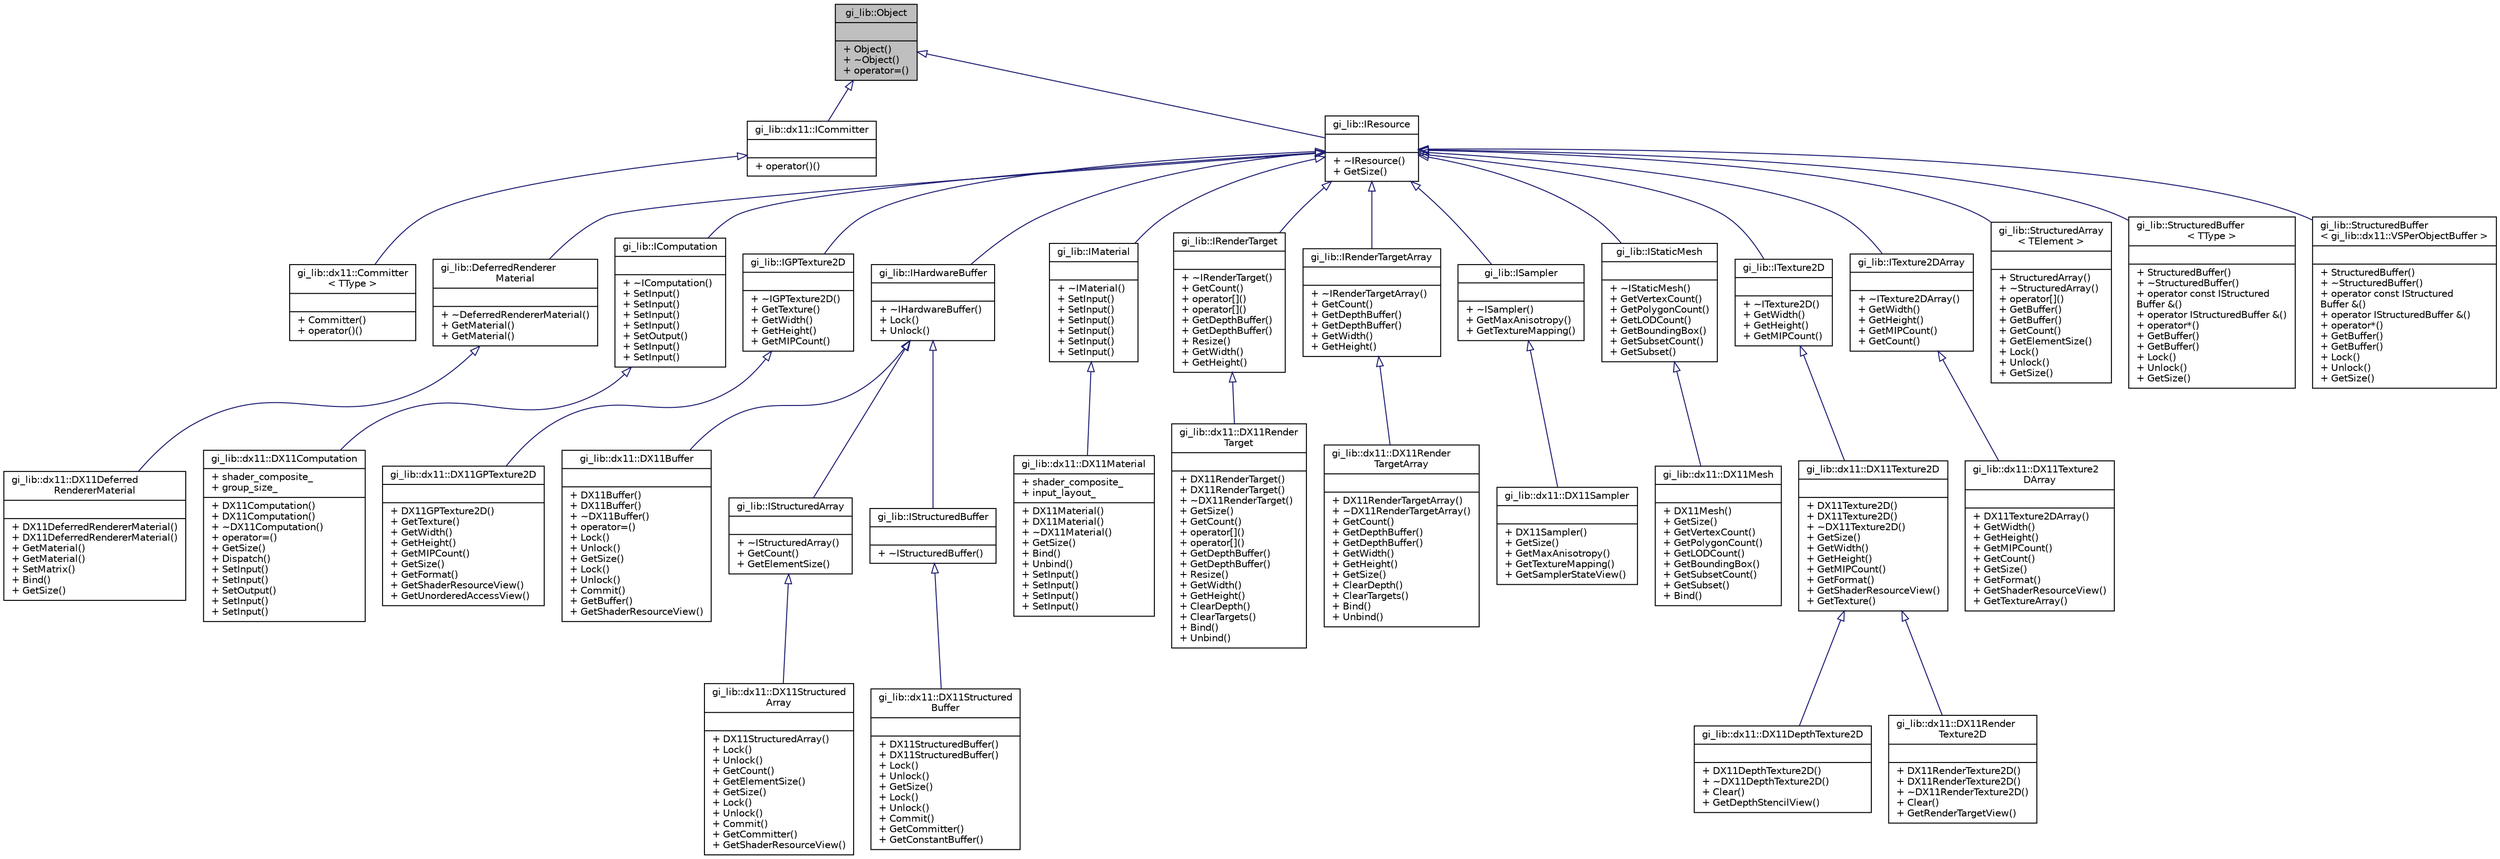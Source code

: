 digraph "gi_lib::Object"
{
  edge [fontname="Helvetica",fontsize="10",labelfontname="Helvetica",labelfontsize="10"];
  node [fontname="Helvetica",fontsize="10",shape=record];
  Node1 [label="{gi_lib::Object\n||+ Object()\l+ ~Object()\l+ operator=()\l}",height=0.2,width=0.4,color="black", fillcolor="grey75", style="filled", fontcolor="black"];
  Node1 -> Node2 [dir="back",color="midnightblue",fontsize="10",style="solid",arrowtail="onormal",fontname="Helvetica"];
  Node2 [label="{gi_lib::dx11::ICommitter\n||+ operator()()\l}",height=0.2,width=0.4,color="black", fillcolor="white", style="filled",URL="$classgi__lib_1_1dx11_1_1_i_committer.html",tooltip="Base interface for object that can commit resources to the video memory. "];
  Node2 -> Node3 [dir="back",color="midnightblue",fontsize="10",style="solid",arrowtail="onormal",fontname="Helvetica"];
  Node3 [label="{gi_lib::dx11::Committer\l\< TType \>\n||+ Committer()\l+ operator()()\l}",height=0.2,width=0.4,color="black", fillcolor="white", style="filled",URL="$classgi__lib_1_1dx11_1_1_committer.html",tooltip="Concrete object used to commit a resource to the video memory. To be used along with ICommitter for t..."];
  Node1 -> Node4 [dir="back",color="midnightblue",fontsize="10",style="solid",arrowtail="onormal",fontname="Helvetica"];
  Node4 [label="{gi_lib::IResource\n||+ ~IResource()\l+ GetSize()\l}",height=0.2,width=0.4,color="black", fillcolor="white", style="filled",URL="$classgi__lib_1_1_i_resource.html",tooltip="Base interface for graphical resources. Resources are reference counted. You may improve this class t..."];
  Node4 -> Node5 [dir="back",color="midnightblue",fontsize="10",style="solid",arrowtail="onormal",fontname="Helvetica"];
  Node5 [label="{gi_lib::DeferredRenderer\lMaterial\n||+ ~DeferredRendererMaterial()\l+ GetMaterial()\l+ GetMaterial()\l}",height=0.2,width=0.4,color="black", fillcolor="white", style="filled",URL="$classgi__lib_1_1_deferred_renderer_material.html",tooltip="Exposes additional informations for a material used by a deferred renderer. "];
  Node5 -> Node6 [dir="back",color="midnightblue",fontsize="10",style="solid",arrowtail="onormal",fontname="Helvetica"];
  Node6 [label="{gi_lib::dx11::DX11Deferred\lRendererMaterial\n||+ DX11DeferredRendererMaterial()\l+ DX11DeferredRendererMaterial()\l+ GetMaterial()\l+ GetMaterial()\l+ SetMatrix()\l+ Bind()\l+ GetSize()\l}",height=0.2,width=0.4,color="black", fillcolor="white", style="filled",URL="$classgi__lib_1_1dx11_1_1_d_x11_deferred_renderer_material.html",tooltip="Material for a DirectX11 deferred renderer. A custom material should not be compiled from code direct..."];
  Node4 -> Node7 [dir="back",color="midnightblue",fontsize="10",style="solid",arrowtail="onormal",fontname="Helvetica"];
  Node7 [label="{gi_lib::IComputation\n||+ ~IComputation()\l+ SetInput()\l+ SetInput()\l+ SetInput()\l+ SetInput()\l+ SetOutput()\l+ SetInput()\l+ SetInput()\l}",height=0.2,width=0.4,color="black", fillcolor="white", style="filled",URL="$classgi__lib_1_1_i_computation.html",tooltip="Base interface for GPU computations. "];
  Node7 -> Node8 [dir="back",color="midnightblue",fontsize="10",style="solid",arrowtail="onormal",fontname="Helvetica"];
  Node8 [label="{gi_lib::dx11::DX11Computation\n|+ shader_composite_\l+ group_size_\l|+ DX11Computation()\l+ DX11Computation()\l+ ~DX11Computation()\l+ operator=()\l+ GetSize()\l+ Dispatch()\l+ SetInput()\l+ SetInput()\l+ SetOutput()\l+ SetInput()\l+ SetInput()\l}",height=0.2,width=0.4,color="black", fillcolor="white", style="filled",URL="$classgi__lib_1_1dx11_1_1_d_x11_computation.html",tooltip="Encapsulate a compute shader. "];
  Node4 -> Node9 [dir="back",color="midnightblue",fontsize="10",style="solid",arrowtail="onormal",fontname="Helvetica"];
  Node9 [label="{gi_lib::IGPTexture2D\n||+ ~IGPTexture2D()\l+ GetTexture()\l+ GetWidth()\l+ GetHeight()\l+ GetMIPCount()\l}",height=0.2,width=0.4,color="black", fillcolor="white", style="filled",URL="$classgi__lib_1_1_i_g_p_texture2_d.html",tooltip="Base interface for general-purpose textures. A general-purpose resource can be accessed by the GPU fo..."];
  Node9 -> Node10 [dir="back",color="midnightblue",fontsize="10",style="solid",arrowtail="onormal",fontname="Helvetica"];
  Node10 [label="{gi_lib::dx11::DX11GPTexture2D\n||+ DX11GPTexture2D()\l+ GetTexture()\l+ GetWidth()\l+ GetHeight()\l+ GetMIPCount()\l+ GetSize()\l+ GetFormat()\l+ GetShaderResourceView()\l+ GetUnorderedAccessView()\l}",height=0.2,width=0.4,color="black", fillcolor="white", style="filled",URL="$classgi__lib_1_1dx11_1_1_d_x11_g_p_texture2_d.html",tooltip="DirectX11 general-purpose 2D texture. This texture can be used as a regular texture but can also be b..."];
  Node4 -> Node11 [dir="back",color="midnightblue",fontsize="10",style="solid",arrowtail="onormal",fontname="Helvetica"];
  Node11 [label="{gi_lib::IHardwareBuffer\n||+ ~IHardwareBuffer()\l+ Lock()\l+ Unlock()\l}",height=0.2,width=0.4,color="black", fillcolor="white", style="filled",URL="$classgi__lib_1_1_i_hardware_buffer.html",tooltip="Represents a low-level buffer stored in GPU-memory. The buffer can be written by the CPU and read by ..."];
  Node11 -> Node12 [dir="back",color="midnightblue",fontsize="10",style="solid",arrowtail="onormal",fontname="Helvetica"];
  Node12 [label="{gi_lib::dx11::DX11Buffer\n||+ DX11Buffer()\l+ DX11Buffer()\l+ ~DX11Buffer()\l+ operator=()\l+ Lock()\l+ Unlock()\l+ GetSize()\l+ Lock()\l+ Unlock()\l+ Commit()\l+ GetBuffer()\l+ GetShaderResourceView()\l}",height=0.2,width=0.4,color="black", fillcolor="white", style="filled",URL="$classgi__lib_1_1dx11_1_1_d_x11_buffer.html",tooltip="Represents a generic buffer. "];
  Node11 -> Node13 [dir="back",color="midnightblue",fontsize="10",style="solid",arrowtail="onormal",fontname="Helvetica"];
  Node13 [label="{gi_lib::IStructuredArray\n||+ ~IStructuredArray()\l+ GetCount()\l+ GetElementSize()\l}",height=0.2,width=0.4,color="black", fillcolor="white", style="filled",URL="$classgi__lib_1_1_i_structured_array.html",tooltip="Represents a low-level buffer that behaves like a strongly-typed array of elements. This array can be written by a CPU and read by a GPU. "];
  Node13 -> Node14 [dir="back",color="midnightblue",fontsize="10",style="solid",arrowtail="onormal",fontname="Helvetica"];
  Node14 [label="{gi_lib::dx11::DX11Structured\lArray\n||+ DX11StructuredArray()\l+ Lock()\l+ Unlock()\l+ GetCount()\l+ GetElementSize()\l+ GetSize()\l+ Lock()\l+ Unlock()\l+ Commit()\l+ GetCommitter()\l+ GetShaderResourceView()\l}",height=0.2,width=0.4,color="black", fillcolor="white", style="filled",URL="$classgi__lib_1_1dx11_1_1_d_x11_structured_array.html",tooltip="Represents a low-level buffer that behaves like a strongly-typed array of elements under DirectX 11..."];
  Node11 -> Node15 [dir="back",color="midnightblue",fontsize="10",style="solid",arrowtail="onormal",fontname="Helvetica"];
  Node15 [label="{gi_lib::IStructuredBuffer\n||+ ~IStructuredBuffer()\l}",height=0.2,width=0.4,color="black", fillcolor="white", style="filled",URL="$classgi__lib_1_1_i_structured_buffer.html",tooltip="Represents a low-level buffer that behaves like a strongly-typed structure. The buffer can be written..."];
  Node15 -> Node16 [dir="back",color="midnightblue",fontsize="10",style="solid",arrowtail="onormal",fontname="Helvetica"];
  Node16 [label="{gi_lib::dx11::DX11Structured\lBuffer\n||+ DX11StructuredBuffer()\l+ DX11StructuredBuffer()\l+ Lock()\l+ Unlock()\l+ GetSize()\l+ Lock()\l+ Unlock()\l+ Commit()\l+ GetCommitter()\l+ GetConstantBuffer()\l}",height=0.2,width=0.4,color="black", fillcolor="white", style="filled",URL="$classgi__lib_1_1dx11_1_1_d_x11_structured_buffer.html",tooltip="Represents a low-level buffer that behaves like a strongly-typed structure under DirectX 11..."];
  Node4 -> Node17 [dir="back",color="midnightblue",fontsize="10",style="solid",arrowtail="onormal",fontname="Helvetica"];
  Node17 [label="{gi_lib::IMaterial\n||+ ~IMaterial()\l+ SetInput()\l+ SetInput()\l+ SetInput()\l+ SetInput()\l+ SetInput()\l+ SetInput()\l}",height=0.2,width=0.4,color="black", fillcolor="white", style="filled",URL="$classgi__lib_1_1_i_material.html",tooltip="Base interface for materials. "];
  Node17 -> Node18 [dir="back",color="midnightblue",fontsize="10",style="solid",arrowtail="onormal",fontname="Helvetica"];
  Node18 [label="{gi_lib::dx11::DX11Material\n|+ shader_composite_\l+ input_layout_\l|+ DX11Material()\l+ DX11Material()\l+ ~DX11Material()\l+ GetSize()\l+ Bind()\l+ Unbind()\l+ SetInput()\l+ SetInput()\l+ SetInput()\l+ SetInput()\l}",height=0.2,width=0.4,color="black", fillcolor="white", style="filled",URL="$classgi__lib_1_1dx11_1_1_d_x11_material.html",tooltip="DirectX11 material. "];
  Node4 -> Node19 [dir="back",color="midnightblue",fontsize="10",style="solid",arrowtail="onormal",fontname="Helvetica"];
  Node19 [label="{gi_lib::IRenderTarget\n||+ ~IRenderTarget()\l+ GetCount()\l+ operator[]()\l+ operator[]()\l+ GetDepthBuffer()\l+ GetDepthBuffer()\l+ Resize()\l+ GetWidth()\l+ GetHeight()\l}",height=0.2,width=0.4,color="black", fillcolor="white", style="filled",URL="$classgi__lib_1_1_i_render_target.html",tooltip="Base interface for render targets. A render target may contain multiple render surfaces as well as a ..."];
  Node19 -> Node20 [dir="back",color="midnightblue",fontsize="10",style="solid",arrowtail="onormal",fontname="Helvetica"];
  Node20 [label="{gi_lib::dx11::DX11Render\lTarget\n||+ DX11RenderTarget()\l+ DX11RenderTarget()\l+ ~DX11RenderTarget()\l+ GetSize()\l+ GetCount()\l+ operator[]()\l+ operator[]()\l+ GetDepthBuffer()\l+ GetDepthBuffer()\l+ Resize()\l+ GetWidth()\l+ GetHeight()\l+ ClearDepth()\l+ ClearTargets()\l+ Bind()\l+ Unbind()\l}",height=0.2,width=0.4,color="black", fillcolor="white", style="filled",URL="$classgi__lib_1_1dx11_1_1_d_x11_render_target.html",tooltip="DirectX11 render target. "];
  Node4 -> Node21 [dir="back",color="midnightblue",fontsize="10",style="solid",arrowtail="onormal",fontname="Helvetica"];
  Node21 [label="{gi_lib::IRenderTargetArray\n||+ ~IRenderTargetArray()\l+ GetCount()\l+ GetDepthBuffer()\l+ GetDepthBuffer()\l+ GetWidth()\l+ GetHeight()\l}",height=0.2,width=0.4,color="black", fillcolor="white", style="filled",URL="$classgi__lib_1_1_i_render_target_array.html",tooltip="Base interface for render target arrays. A render target array is an array of textures, each of which can be drawn upon. Elements in the array are guaranteed to have the same dimensions. The array also defines an optional shared depth stencil buffer for Z testing while drawing. "];
  Node21 -> Node22 [dir="back",color="midnightblue",fontsize="10",style="solid",arrowtail="onormal",fontname="Helvetica"];
  Node22 [label="{gi_lib::dx11::DX11Render\lTargetArray\n||+ DX11RenderTargetArray()\l+ ~DX11RenderTargetArray()\l+ GetCount()\l+ GetDepthBuffer()\l+ GetDepthBuffer()\l+ GetWidth()\l+ GetHeight()\l+ GetSize()\l+ ClearDepth()\l+ ClearTargets()\l+ Bind()\l+ Unbind()\l}",height=0.2,width=0.4,color="black", fillcolor="white", style="filled",URL="$classgi__lib_1_1dx11_1_1_d_x11_render_target_array.html",tooltip="DirectX11 render target array. "];
  Node4 -> Node23 [dir="back",color="midnightblue",fontsize="10",style="solid",arrowtail="onormal",fontname="Helvetica"];
  Node23 [label="{gi_lib::ISampler\n||+ ~ISampler()\l+ GetMaxAnisotropy()\l+ GetTextureMapping()\l}",height=0.2,width=0.4,color="black", fillcolor="white", style="filled",URL="$classgi__lib_1_1_i_sampler.html",tooltip="Base interface for sampler states. "];
  Node23 -> Node24 [dir="back",color="midnightblue",fontsize="10",style="solid",arrowtail="onormal",fontname="Helvetica"];
  Node24 [label="{gi_lib::dx11::DX11Sampler\n||+ DX11Sampler()\l+ GetSize()\l+ GetMaxAnisotropy()\l+ GetTextureMapping()\l+ GetSamplerStateView()\l}",height=0.2,width=0.4,color="black", fillcolor="white", style="filled",URL="$classgi__lib_1_1dx11_1_1_d_x11_sampler.html",tooltip="Represents a DirectX11 sampler state. "];
  Node4 -> Node25 [dir="back",color="midnightblue",fontsize="10",style="solid",arrowtail="onormal",fontname="Helvetica"];
  Node25 [label="{gi_lib::IStaticMesh\n||+ ~IStaticMesh()\l+ GetVertexCount()\l+ GetPolygonCount()\l+ GetLODCount()\l+ GetBoundingBox()\l+ GetSubsetCount()\l+ GetSubset()\l}",height=0.2,width=0.4,color="black", fillcolor="white", style="filled",URL="$classgi__lib_1_1_i_static_mesh.html",tooltip="Base interface for static meshes. "];
  Node25 -> Node26 [dir="back",color="midnightblue",fontsize="10",style="solid",arrowtail="onormal",fontname="Helvetica"];
  Node26 [label="{gi_lib::dx11::DX11Mesh\n||+ DX11Mesh()\l+ GetSize()\l+ GetVertexCount()\l+ GetPolygonCount()\l+ GetLODCount()\l+ GetBoundingBox()\l+ GetSubsetCount()\l+ GetSubset()\l+ Bind()\l}",height=0.2,width=0.4,color="black", fillcolor="white", style="filled",URL="$classgi__lib_1_1dx11_1_1_d_x11_mesh.html",tooltip="DirectX11 static mesh. "];
  Node4 -> Node27 [dir="back",color="midnightblue",fontsize="10",style="solid",arrowtail="onormal",fontname="Helvetica"];
  Node27 [label="{gi_lib::ITexture2D\n||+ ~ITexture2D()\l+ GetWidth()\l+ GetHeight()\l+ GetMIPCount()\l}",height=0.2,width=0.4,color="black", fillcolor="white", style="filled",URL="$classgi__lib_1_1_i_texture2_d.html",tooltip="Base interface for plain textures. "];
  Node27 -> Node28 [dir="back",color="midnightblue",fontsize="10",style="solid",arrowtail="onormal",fontname="Helvetica"];
  Node28 [label="{gi_lib::dx11::DX11Texture2D\n||+ DX11Texture2D()\l+ DX11Texture2D()\l+ ~DX11Texture2D()\l+ GetSize()\l+ GetWidth()\l+ GetHeight()\l+ GetMIPCount()\l+ GetFormat()\l+ GetShaderResourceView()\l+ GetTexture()\l}",height=0.2,width=0.4,color="black", fillcolor="white", style="filled",URL="$classgi__lib_1_1dx11_1_1_d_x11_texture2_d.html",tooltip="DirectX11 2D texture. "];
  Node28 -> Node29 [dir="back",color="midnightblue",fontsize="10",style="solid",arrowtail="onormal",fontname="Helvetica"];
  Node29 [label="{gi_lib::dx11::DX11DepthTexture2D\n||+ DX11DepthTexture2D()\l+ ~DX11DepthTexture2D()\l+ Clear()\l+ GetDepthStencilView()\l}",height=0.2,width=0.4,color="black", fillcolor="white", style="filled",URL="$classgi__lib_1_1dx11_1_1_d_x11_depth_texture2_d.html",tooltip="DirectX11 2D texture that can be used as a depth-stencil buffer. "];
  Node28 -> Node30 [dir="back",color="midnightblue",fontsize="10",style="solid",arrowtail="onormal",fontname="Helvetica"];
  Node30 [label="{gi_lib::dx11::DX11Render\lTexture2D\n||+ DX11RenderTexture2D()\l+ DX11RenderTexture2D()\l+ ~DX11RenderTexture2D()\l+ Clear()\l+ GetRenderTargetView()\l}",height=0.2,width=0.4,color="black", fillcolor="white", style="filled",URL="$classgi__lib_1_1dx11_1_1_d_x11_render_texture2_d.html",tooltip="DirectX11 2D texture that can be used as a render target. "];
  Node4 -> Node31 [dir="back",color="midnightblue",fontsize="10",style="solid",arrowtail="onormal",fontname="Helvetica"];
  Node31 [label="{gi_lib::ITexture2DArray\n||+ ~ITexture2DArray()\l+ GetWidth()\l+ GetHeight()\l+ GetMIPCount()\l+ GetCount()\l}",height=0.2,width=0.4,color="black", fillcolor="white", style="filled",URL="$classgi__lib_1_1_i_texture2_d_array.html",tooltip="Base interface for plain texture arrays. "];
  Node31 -> Node32 [dir="back",color="midnightblue",fontsize="10",style="solid",arrowtail="onormal",fontname="Helvetica"];
  Node32 [label="{gi_lib::dx11::DX11Texture2\lDArray\n||+ DX11Texture2DArray()\l+ GetWidth()\l+ GetHeight()\l+ GetMIPCount()\l+ GetCount()\l+ GetSize()\l+ GetFormat()\l+ GetShaderResourceView()\l+ GetTextureArray()\l}",height=0.2,width=0.4,color="black", fillcolor="white", style="filled",URL="$classgi__lib_1_1dx11_1_1_d_x11_texture2_d_array.html",tooltip="DirectX11 2D texture array. "];
  Node4 -> Node33 [dir="back",color="midnightblue",fontsize="10",style="solid",arrowtail="onormal",fontname="Helvetica"];
  Node33 [label="{gi_lib::StructuredArray\l\< TElement \>\n||+ StructuredArray()\l+ ~StructuredArray()\l+ operator[]()\l+ GetBuffer()\l+ GetBuffer()\l+ GetCount()\l+ GetElementSize()\l+ Lock()\l+ Unlock()\l+ GetSize()\l}",height=0.2,width=0.4,color="black", fillcolor="white", style="filled",URL="$classgi__lib_1_1_structured_array.html",tooltip="Represents a low-level buffer that behaves like a strongly-typed array of elements. This array can be written by a CPU and read by a GPU. "];
  Node4 -> Node34 [dir="back",color="midnightblue",fontsize="10",style="solid",arrowtail="onormal",fontname="Helvetica"];
  Node34 [label="{gi_lib::StructuredBuffer\l\< TType \>\n||+ StructuredBuffer()\l+ ~StructuredBuffer()\l+ operator const IStructured\lBuffer &()\l+ operator IStructuredBuffer &()\l+ operator*()\l+ GetBuffer()\l+ GetBuffer()\l+ Lock()\l+ Unlock()\l+ GetSize()\l}",height=0.2,width=0.4,color="black", fillcolor="white", style="filled",URL="$classgi__lib_1_1_structured_buffer.html",tooltip="Represents a low-level buffer that behaves like a strongly-typed structure. The buffer can be written..."];
  Node4 -> Node35 [dir="back",color="midnightblue",fontsize="10",style="solid",arrowtail="onormal",fontname="Helvetica"];
  Node35 [label="{gi_lib::StructuredBuffer\l\< gi_lib::dx11::VSPerObjectBuffer \>\n||+ StructuredBuffer()\l+ ~StructuredBuffer()\l+ operator const IStructured\lBuffer &()\l+ operator IStructuredBuffer &()\l+ operator*()\l+ GetBuffer()\l+ GetBuffer()\l+ Lock()\l+ Unlock()\l+ GetSize()\l}",height=0.2,width=0.4,color="black", fillcolor="white", style="filled",URL="$classgi__lib_1_1_structured_buffer.html"];
}
